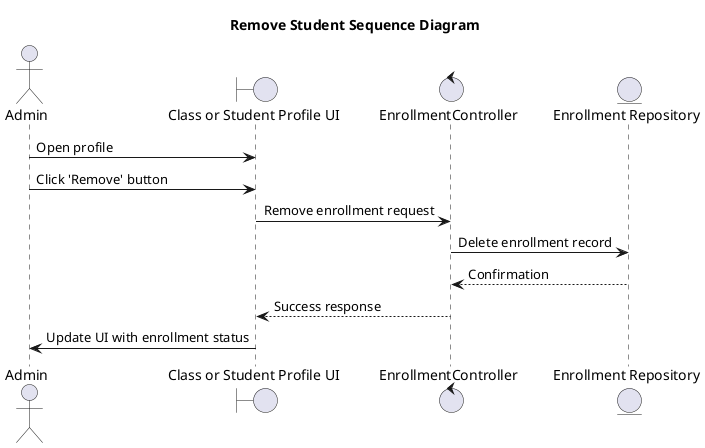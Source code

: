 @startuml RemoveStudent
title Remove Student Sequence Diagram

actor Admin
boundary "Class or Student Profile UI"
control "EnrollmentController"
entity "Enrollment Repository"

Admin -> "Class or Student Profile UI" : Open profile
Admin -> "Class or Student Profile UI" : Click 'Remove' button
"Class or Student Profile UI" -> "EnrollmentController" : Remove enrollment request
"EnrollmentController" -> "Enrollment Repository" : Delete enrollment record
"Enrollment Repository" --> "EnrollmentController" : Confirmation
"EnrollmentController" --> "Class or Student Profile UI" : Success response
"Class or Student Profile UI" -> Admin : Update UI with enrollment status

@enduml
